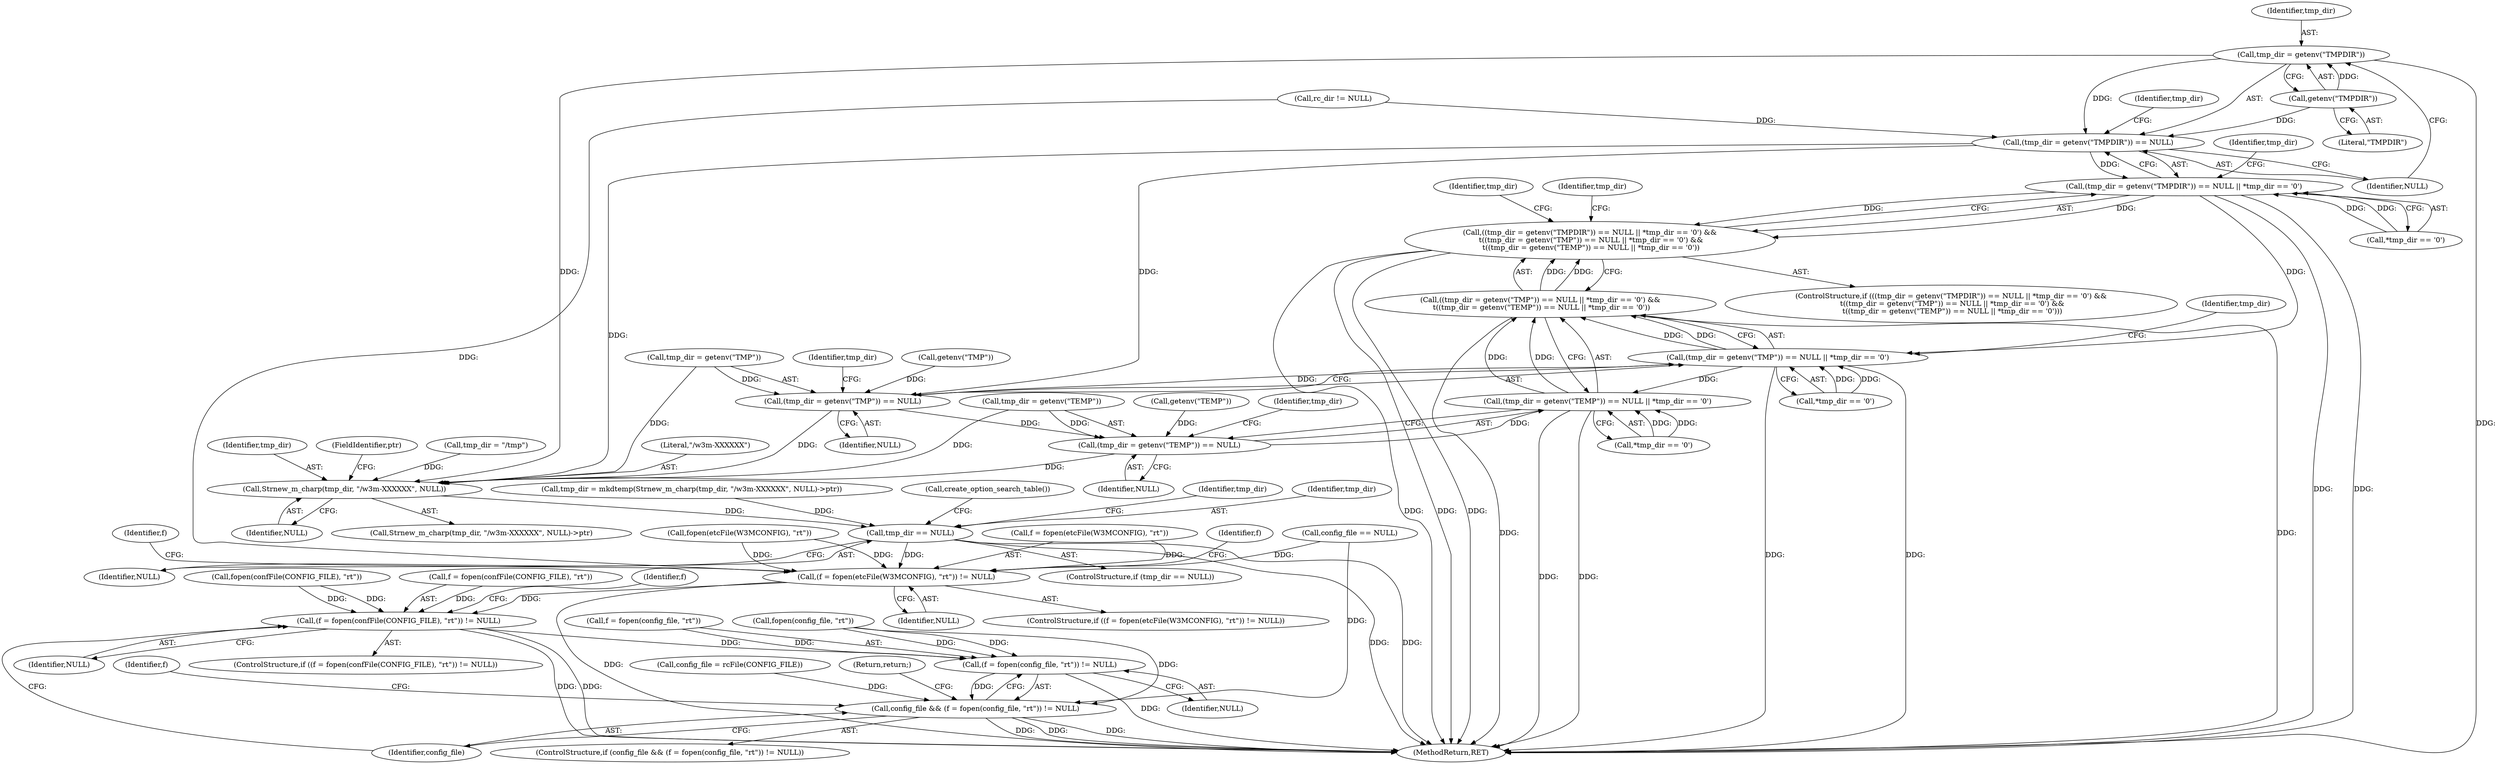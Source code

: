 digraph "0_w3m_18dcbadf2771cdb0c18509b14e4e73505b242753_0@API" {
"1000269" [label="(Call,tmp_dir = getenv(\"TMPDIR\"))"];
"1000271" [label="(Call,getenv(\"TMPDIR\"))"];
"1000268" [label="(Call,(tmp_dir = getenv(\"TMPDIR\")) == NULL)"];
"1000267" [label="(Call,(tmp_dir = getenv(\"TMPDIR\")) == NULL || *tmp_dir == '\0')"];
"1000266" [label="(Call,((tmp_dir = getenv(\"TMPDIR\")) == NULL || *tmp_dir == '\0') &&\n \t((tmp_dir = getenv(\"TMP\")) == NULL || *tmp_dir == '\0') &&\n \t((tmp_dir = getenv(\"TEMP\")) == NULL || *tmp_dir == '\0'))"];
"1000279" [label="(Call,(tmp_dir = getenv(\"TMP\")) == NULL || *tmp_dir == '\0')"];
"1000278" [label="(Call,((tmp_dir = getenv(\"TMP\")) == NULL || *tmp_dir == '\0') &&\n \t((tmp_dir = getenv(\"TEMP\")) == NULL || *tmp_dir == '\0'))"];
"1000290" [label="(Call,(tmp_dir = getenv(\"TEMP\")) == NULL || *tmp_dir == '\0')"];
"1000280" [label="(Call,(tmp_dir = getenv(\"TMP\")) == NULL)"];
"1000291" [label="(Call,(tmp_dir = getenv(\"TEMP\")) == NULL)"];
"1000308" [label="(Call,Strnew_m_charp(tmp_dir, \"/w3m-XXXXXX\", NULL))"];
"1000314" [label="(Call,tmp_dir == NULL)"];
"1000218" [label="(Call,(f = fopen(etcFile(W3MCONFIG), \"rt\")) != NULL)"];
"1000232" [label="(Call,(f = fopen(confFile(CONFIG_FILE), \"rt\")) != NULL)"];
"1000248" [label="(Call,(f = fopen(config_file, \"rt\")) != NULL)"];
"1000246" [label="(Call,config_file && (f = fopen(config_file, \"rt\")) != NULL)"];
"1000247" [label="(Identifier,config_file)"];
"1000246" [label="(Call,config_file && (f = fopen(config_file, \"rt\")) != NULL)"];
"1000281" [label="(Call,tmp_dir = getenv(\"TMP\"))"];
"1000271" [label="(Call,getenv(\"TMPDIR\"))"];
"1000221" [label="(Call,fopen(etcFile(W3MCONFIG), \"rt\"))"];
"1000114" [label="(Call,rc_dir != NULL)"];
"1000272" [label="(Literal,\"TMPDIR\")"];
"1000285" [label="(Identifier,NULL)"];
"1000311" [label="(Identifier,NULL)"];
"1000218" [label="(Call,(f = fopen(etcFile(W3MCONFIG), \"rt\")) != NULL)"];
"1000302" [label="(Identifier,tmp_dir)"];
"1000249" [label="(Call,f = fopen(config_file, \"rt\"))"];
"1000234" [label="(Identifier,f)"];
"1000318" [label="(Identifier,tmp_dir)"];
"1000265" [label="(ControlStructure,if (((tmp_dir = getenv(\"TMPDIR\")) == NULL || *tmp_dir == '\0') &&\n \t((tmp_dir = getenv(\"TMP\")) == NULL || *tmp_dir == '\0') &&\n \t((tmp_dir = getenv(\"TEMP\")) == NULL || *tmp_dir == '\0')))"];
"1000280" [label="(Call,(tmp_dir = getenv(\"TMP\")) == NULL)"];
"1000267" [label="(Call,(tmp_dir = getenv(\"TMPDIR\")) == NULL || *tmp_dir == '\0')"];
"1000266" [label="(Call,((tmp_dir = getenv(\"TMPDIR\")) == NULL || *tmp_dir == '\0') &&\n \t((tmp_dir = getenv(\"TMP\")) == NULL || *tmp_dir == '\0') &&\n \t((tmp_dir = getenv(\"TEMP\")) == NULL || *tmp_dir == '\0'))"];
"1000273" [label="(Identifier,NULL)"];
"1000299" [label="(Identifier,tmp_dir)"];
"1000211" [label="(Call,config_file = rcFile(CONFIG_FILE))"];
"1000313" [label="(ControlStructure,if (tmp_dir == NULL))"];
"1000282" [label="(Identifier,tmp_dir)"];
"1000290" [label="(Call,(tmp_dir = getenv(\"TEMP\")) == NULL || *tmp_dir == '\0')"];
"1000276" [label="(Identifier,tmp_dir)"];
"1000288" [label="(Identifier,tmp_dir)"];
"1000279" [label="(Call,(tmp_dir = getenv(\"TMP\")) == NULL || *tmp_dir == '\0')"];
"1000294" [label="(Call,getenv(\"TEMP\"))"];
"1000310" [label="(Literal,\"/w3m-XXXXXX\")"];
"1000314" [label="(Call,tmp_dir == NULL)"];
"1000274" [label="(Call,*tmp_dir == '\0')"];
"1000225" [label="(Identifier,NULL)"];
"1000208" [label="(Call,config_file == NULL)"];
"1000228" [label="(Identifier,f)"];
"1000248" [label="(Call,(f = fopen(config_file, \"rt\")) != NULL)"];
"1000286" [label="(Call,*tmp_dir == '\0')"];
"1000254" [label="(Identifier,NULL)"];
"1000322" [label="(MethodReturn,RET)"];
"1000309" [label="(Identifier,tmp_dir)"];
"1000312" [label="(FieldIdentifier,ptr)"];
"1000233" [label="(Call,f = fopen(confFile(CONFIG_FILE), \"rt\"))"];
"1000235" [label="(Call,fopen(confFile(CONFIG_FILE), \"rt\"))"];
"1000296" [label="(Identifier,NULL)"];
"1000245" [label="(ControlStructure,if (config_file && (f = fopen(config_file, \"rt\")) != NULL))"];
"1000260" [label="(Return,return;)"];
"1000270" [label="(Identifier,tmp_dir)"];
"1000242" [label="(Identifier,f)"];
"1000268" [label="(Call,(tmp_dir = getenv(\"TMPDIR\")) == NULL)"];
"1000269" [label="(Call,tmp_dir = getenv(\"TMPDIR\"))"];
"1000315" [label="(Identifier,tmp_dir)"];
"1000316" [label="(Identifier,NULL)"];
"1000278" [label="(Call,((tmp_dir = getenv(\"TMP\")) == NULL || *tmp_dir == '\0') &&\n \t((tmp_dir = getenv(\"TEMP\")) == NULL || *tmp_dir == '\0'))"];
"1000307" [label="(Call,Strnew_m_charp(tmp_dir, \"/w3m-XXXXXX\", NULL)->ptr)"];
"1000217" [label="(ControlStructure,if ((f = fopen(etcFile(W3MCONFIG), \"rt\")) != NULL))"];
"1000232" [label="(Call,(f = fopen(confFile(CONFIG_FILE), \"rt\")) != NULL)"];
"1000257" [label="(Identifier,f)"];
"1000304" [label="(Call,tmp_dir = mkdtemp(Strnew_m_charp(tmp_dir, \"/w3m-XXXXXX\", NULL)->ptr))"];
"1000219" [label="(Call,f = fopen(etcFile(W3MCONFIG), \"rt\"))"];
"1000292" [label="(Call,tmp_dir = getenv(\"TEMP\"))"];
"1000291" [label="(Call,(tmp_dir = getenv(\"TEMP\")) == NULL)"];
"1000320" [label="(Call,create_option_search_table())"];
"1000297" [label="(Call,*tmp_dir == '\0')"];
"1000283" [label="(Call,getenv(\"TMP\"))"];
"1000231" [label="(ControlStructure,if ((f = fopen(confFile(CONFIG_FILE), \"rt\")) != NULL))"];
"1000239" [label="(Identifier,NULL)"];
"1000301" [label="(Call,tmp_dir = \"/tmp\")"];
"1000305" [label="(Identifier,tmp_dir)"];
"1000293" [label="(Identifier,tmp_dir)"];
"1000308" [label="(Call,Strnew_m_charp(tmp_dir, \"/w3m-XXXXXX\", NULL))"];
"1000251" [label="(Call,fopen(config_file, \"rt\"))"];
"1000269" -> "1000268"  [label="AST: "];
"1000269" -> "1000271"  [label="CFG: "];
"1000270" -> "1000269"  [label="AST: "];
"1000271" -> "1000269"  [label="AST: "];
"1000273" -> "1000269"  [label="CFG: "];
"1000269" -> "1000322"  [label="DDG: "];
"1000269" -> "1000268"  [label="DDG: "];
"1000271" -> "1000269"  [label="DDG: "];
"1000269" -> "1000308"  [label="DDG: "];
"1000271" -> "1000272"  [label="CFG: "];
"1000272" -> "1000271"  [label="AST: "];
"1000271" -> "1000268"  [label="DDG: "];
"1000268" -> "1000267"  [label="AST: "];
"1000268" -> "1000273"  [label="CFG: "];
"1000273" -> "1000268"  [label="AST: "];
"1000276" -> "1000268"  [label="CFG: "];
"1000267" -> "1000268"  [label="CFG: "];
"1000268" -> "1000267"  [label="DDG: "];
"1000114" -> "1000268"  [label="DDG: "];
"1000268" -> "1000280"  [label="DDG: "];
"1000268" -> "1000308"  [label="DDG: "];
"1000267" -> "1000266"  [label="AST: "];
"1000267" -> "1000274"  [label="CFG: "];
"1000274" -> "1000267"  [label="AST: "];
"1000282" -> "1000267"  [label="CFG: "];
"1000266" -> "1000267"  [label="CFG: "];
"1000267" -> "1000322"  [label="DDG: "];
"1000267" -> "1000322"  [label="DDG: "];
"1000267" -> "1000266"  [label="DDG: "];
"1000267" -> "1000266"  [label="DDG: "];
"1000274" -> "1000267"  [label="DDG: "];
"1000274" -> "1000267"  [label="DDG: "];
"1000267" -> "1000279"  [label="DDG: "];
"1000266" -> "1000265"  [label="AST: "];
"1000266" -> "1000278"  [label="CFG: "];
"1000278" -> "1000266"  [label="AST: "];
"1000302" -> "1000266"  [label="CFG: "];
"1000305" -> "1000266"  [label="CFG: "];
"1000266" -> "1000322"  [label="DDG: "];
"1000266" -> "1000322"  [label="DDG: "];
"1000266" -> "1000322"  [label="DDG: "];
"1000278" -> "1000266"  [label="DDG: "];
"1000278" -> "1000266"  [label="DDG: "];
"1000279" -> "1000278"  [label="AST: "];
"1000279" -> "1000280"  [label="CFG: "];
"1000279" -> "1000286"  [label="CFG: "];
"1000280" -> "1000279"  [label="AST: "];
"1000286" -> "1000279"  [label="AST: "];
"1000293" -> "1000279"  [label="CFG: "];
"1000278" -> "1000279"  [label="CFG: "];
"1000279" -> "1000322"  [label="DDG: "];
"1000279" -> "1000322"  [label="DDG: "];
"1000279" -> "1000278"  [label="DDG: "];
"1000279" -> "1000278"  [label="DDG: "];
"1000280" -> "1000279"  [label="DDG: "];
"1000286" -> "1000279"  [label="DDG: "];
"1000286" -> "1000279"  [label="DDG: "];
"1000279" -> "1000290"  [label="DDG: "];
"1000278" -> "1000290"  [label="CFG: "];
"1000290" -> "1000278"  [label="AST: "];
"1000278" -> "1000322"  [label="DDG: "];
"1000278" -> "1000322"  [label="DDG: "];
"1000290" -> "1000278"  [label="DDG: "];
"1000290" -> "1000278"  [label="DDG: "];
"1000290" -> "1000291"  [label="CFG: "];
"1000290" -> "1000297"  [label="CFG: "];
"1000291" -> "1000290"  [label="AST: "];
"1000297" -> "1000290"  [label="AST: "];
"1000290" -> "1000322"  [label="DDG: "];
"1000290" -> "1000322"  [label="DDG: "];
"1000291" -> "1000290"  [label="DDG: "];
"1000297" -> "1000290"  [label="DDG: "];
"1000297" -> "1000290"  [label="DDG: "];
"1000280" -> "1000285"  [label="CFG: "];
"1000281" -> "1000280"  [label="AST: "];
"1000285" -> "1000280"  [label="AST: "];
"1000288" -> "1000280"  [label="CFG: "];
"1000281" -> "1000280"  [label="DDG: "];
"1000283" -> "1000280"  [label="DDG: "];
"1000280" -> "1000291"  [label="DDG: "];
"1000280" -> "1000308"  [label="DDG: "];
"1000291" -> "1000296"  [label="CFG: "];
"1000292" -> "1000291"  [label="AST: "];
"1000296" -> "1000291"  [label="AST: "];
"1000299" -> "1000291"  [label="CFG: "];
"1000292" -> "1000291"  [label="DDG: "];
"1000294" -> "1000291"  [label="DDG: "];
"1000291" -> "1000308"  [label="DDG: "];
"1000308" -> "1000307"  [label="AST: "];
"1000308" -> "1000311"  [label="CFG: "];
"1000309" -> "1000308"  [label="AST: "];
"1000310" -> "1000308"  [label="AST: "];
"1000311" -> "1000308"  [label="AST: "];
"1000312" -> "1000308"  [label="CFG: "];
"1000281" -> "1000308"  [label="DDG: "];
"1000292" -> "1000308"  [label="DDG: "];
"1000301" -> "1000308"  [label="DDG: "];
"1000308" -> "1000314"  [label="DDG: "];
"1000314" -> "1000313"  [label="AST: "];
"1000314" -> "1000316"  [label="CFG: "];
"1000315" -> "1000314"  [label="AST: "];
"1000316" -> "1000314"  [label="AST: "];
"1000318" -> "1000314"  [label="CFG: "];
"1000320" -> "1000314"  [label="CFG: "];
"1000314" -> "1000322"  [label="DDG: "];
"1000314" -> "1000322"  [label="DDG: "];
"1000314" -> "1000218"  [label="DDG: "];
"1000304" -> "1000314"  [label="DDG: "];
"1000218" -> "1000217"  [label="AST: "];
"1000218" -> "1000225"  [label="CFG: "];
"1000219" -> "1000218"  [label="AST: "];
"1000225" -> "1000218"  [label="AST: "];
"1000228" -> "1000218"  [label="CFG: "];
"1000234" -> "1000218"  [label="CFG: "];
"1000218" -> "1000322"  [label="DDG: "];
"1000219" -> "1000218"  [label="DDG: "];
"1000221" -> "1000218"  [label="DDG: "];
"1000221" -> "1000218"  [label="DDG: "];
"1000208" -> "1000218"  [label="DDG: "];
"1000114" -> "1000218"  [label="DDG: "];
"1000218" -> "1000232"  [label="DDG: "];
"1000232" -> "1000231"  [label="AST: "];
"1000232" -> "1000239"  [label="CFG: "];
"1000233" -> "1000232"  [label="AST: "];
"1000239" -> "1000232"  [label="AST: "];
"1000242" -> "1000232"  [label="CFG: "];
"1000247" -> "1000232"  [label="CFG: "];
"1000232" -> "1000322"  [label="DDG: "];
"1000232" -> "1000322"  [label="DDG: "];
"1000233" -> "1000232"  [label="DDG: "];
"1000235" -> "1000232"  [label="DDG: "];
"1000235" -> "1000232"  [label="DDG: "];
"1000232" -> "1000248"  [label="DDG: "];
"1000248" -> "1000246"  [label="AST: "];
"1000248" -> "1000254"  [label="CFG: "];
"1000249" -> "1000248"  [label="AST: "];
"1000254" -> "1000248"  [label="AST: "];
"1000246" -> "1000248"  [label="CFG: "];
"1000248" -> "1000322"  [label="DDG: "];
"1000248" -> "1000246"  [label="DDG: "];
"1000249" -> "1000248"  [label="DDG: "];
"1000251" -> "1000248"  [label="DDG: "];
"1000251" -> "1000248"  [label="DDG: "];
"1000246" -> "1000245"  [label="AST: "];
"1000246" -> "1000247"  [label="CFG: "];
"1000247" -> "1000246"  [label="AST: "];
"1000257" -> "1000246"  [label="CFG: "];
"1000260" -> "1000246"  [label="CFG: "];
"1000246" -> "1000322"  [label="DDG: "];
"1000246" -> "1000322"  [label="DDG: "];
"1000246" -> "1000322"  [label="DDG: "];
"1000208" -> "1000246"  [label="DDG: "];
"1000251" -> "1000246"  [label="DDG: "];
"1000211" -> "1000246"  [label="DDG: "];
}
